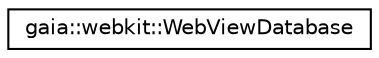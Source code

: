 digraph G
{
  edge [fontname="Helvetica",fontsize="10",labelfontname="Helvetica",labelfontsize="10"];
  node [fontname="Helvetica",fontsize="10",shape=record];
  rankdir=LR;
  Node1 [label="gaia::webkit::WebViewDatabase",height=0.2,width=0.4,color="black", fillcolor="white", style="filled",URL="$d0/d5d/classgaia_1_1webkit_1_1_web_view_database.html"];
}
